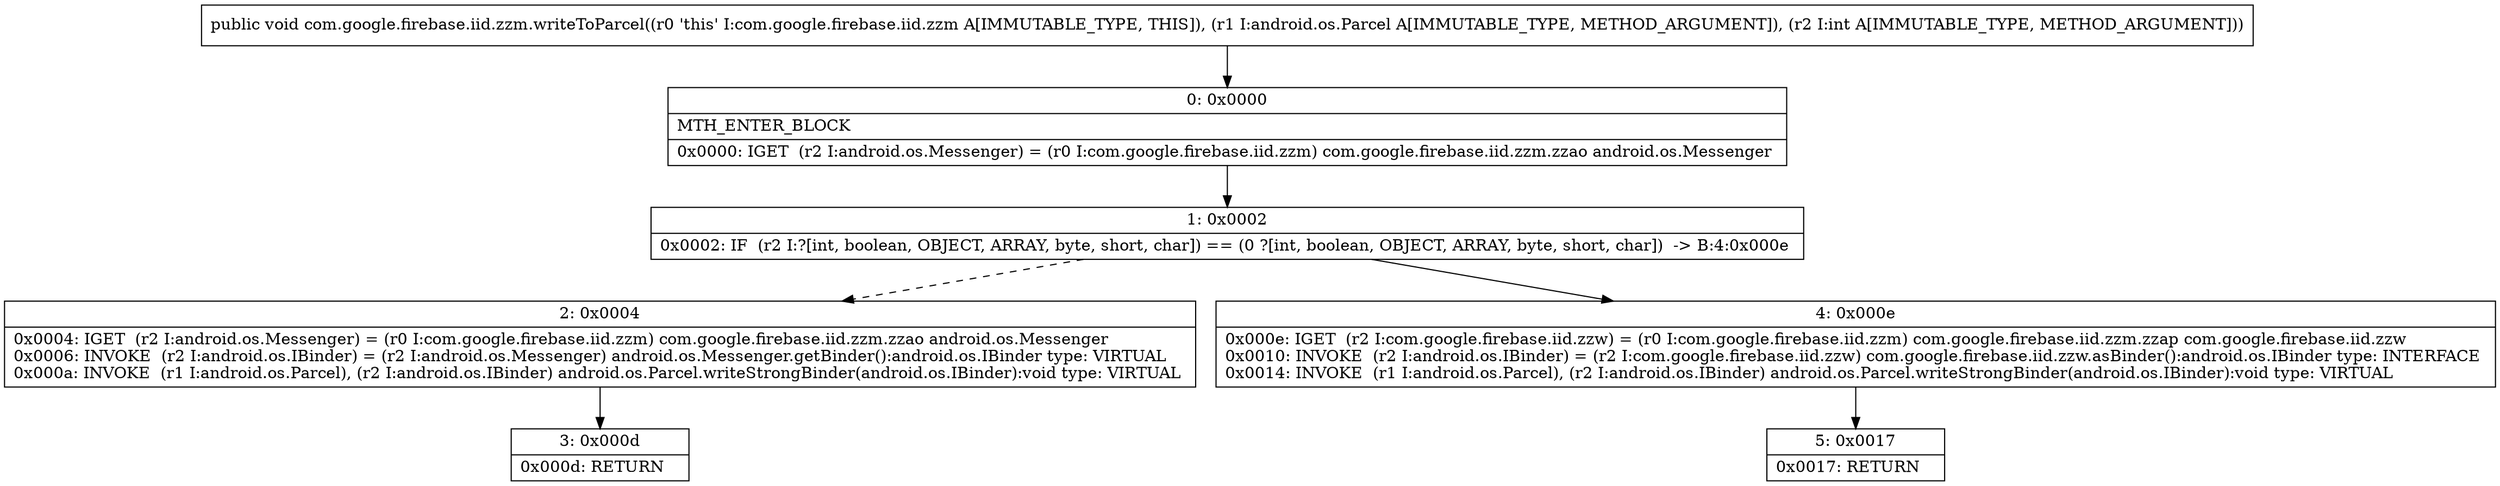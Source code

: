 digraph "CFG forcom.google.firebase.iid.zzm.writeToParcel(Landroid\/os\/Parcel;I)V" {
Node_0 [shape=record,label="{0\:\ 0x0000|MTH_ENTER_BLOCK\l|0x0000: IGET  (r2 I:android.os.Messenger) = (r0 I:com.google.firebase.iid.zzm) com.google.firebase.iid.zzm.zzao android.os.Messenger \l}"];
Node_1 [shape=record,label="{1\:\ 0x0002|0x0002: IF  (r2 I:?[int, boolean, OBJECT, ARRAY, byte, short, char]) == (0 ?[int, boolean, OBJECT, ARRAY, byte, short, char])  \-\> B:4:0x000e \l}"];
Node_2 [shape=record,label="{2\:\ 0x0004|0x0004: IGET  (r2 I:android.os.Messenger) = (r0 I:com.google.firebase.iid.zzm) com.google.firebase.iid.zzm.zzao android.os.Messenger \l0x0006: INVOKE  (r2 I:android.os.IBinder) = (r2 I:android.os.Messenger) android.os.Messenger.getBinder():android.os.IBinder type: VIRTUAL \l0x000a: INVOKE  (r1 I:android.os.Parcel), (r2 I:android.os.IBinder) android.os.Parcel.writeStrongBinder(android.os.IBinder):void type: VIRTUAL \l}"];
Node_3 [shape=record,label="{3\:\ 0x000d|0x000d: RETURN   \l}"];
Node_4 [shape=record,label="{4\:\ 0x000e|0x000e: IGET  (r2 I:com.google.firebase.iid.zzw) = (r0 I:com.google.firebase.iid.zzm) com.google.firebase.iid.zzm.zzap com.google.firebase.iid.zzw \l0x0010: INVOKE  (r2 I:android.os.IBinder) = (r2 I:com.google.firebase.iid.zzw) com.google.firebase.iid.zzw.asBinder():android.os.IBinder type: INTERFACE \l0x0014: INVOKE  (r1 I:android.os.Parcel), (r2 I:android.os.IBinder) android.os.Parcel.writeStrongBinder(android.os.IBinder):void type: VIRTUAL \l}"];
Node_5 [shape=record,label="{5\:\ 0x0017|0x0017: RETURN   \l}"];
MethodNode[shape=record,label="{public void com.google.firebase.iid.zzm.writeToParcel((r0 'this' I:com.google.firebase.iid.zzm A[IMMUTABLE_TYPE, THIS]), (r1 I:android.os.Parcel A[IMMUTABLE_TYPE, METHOD_ARGUMENT]), (r2 I:int A[IMMUTABLE_TYPE, METHOD_ARGUMENT])) }"];
MethodNode -> Node_0;
Node_0 -> Node_1;
Node_1 -> Node_2[style=dashed];
Node_1 -> Node_4;
Node_2 -> Node_3;
Node_4 -> Node_5;
}

